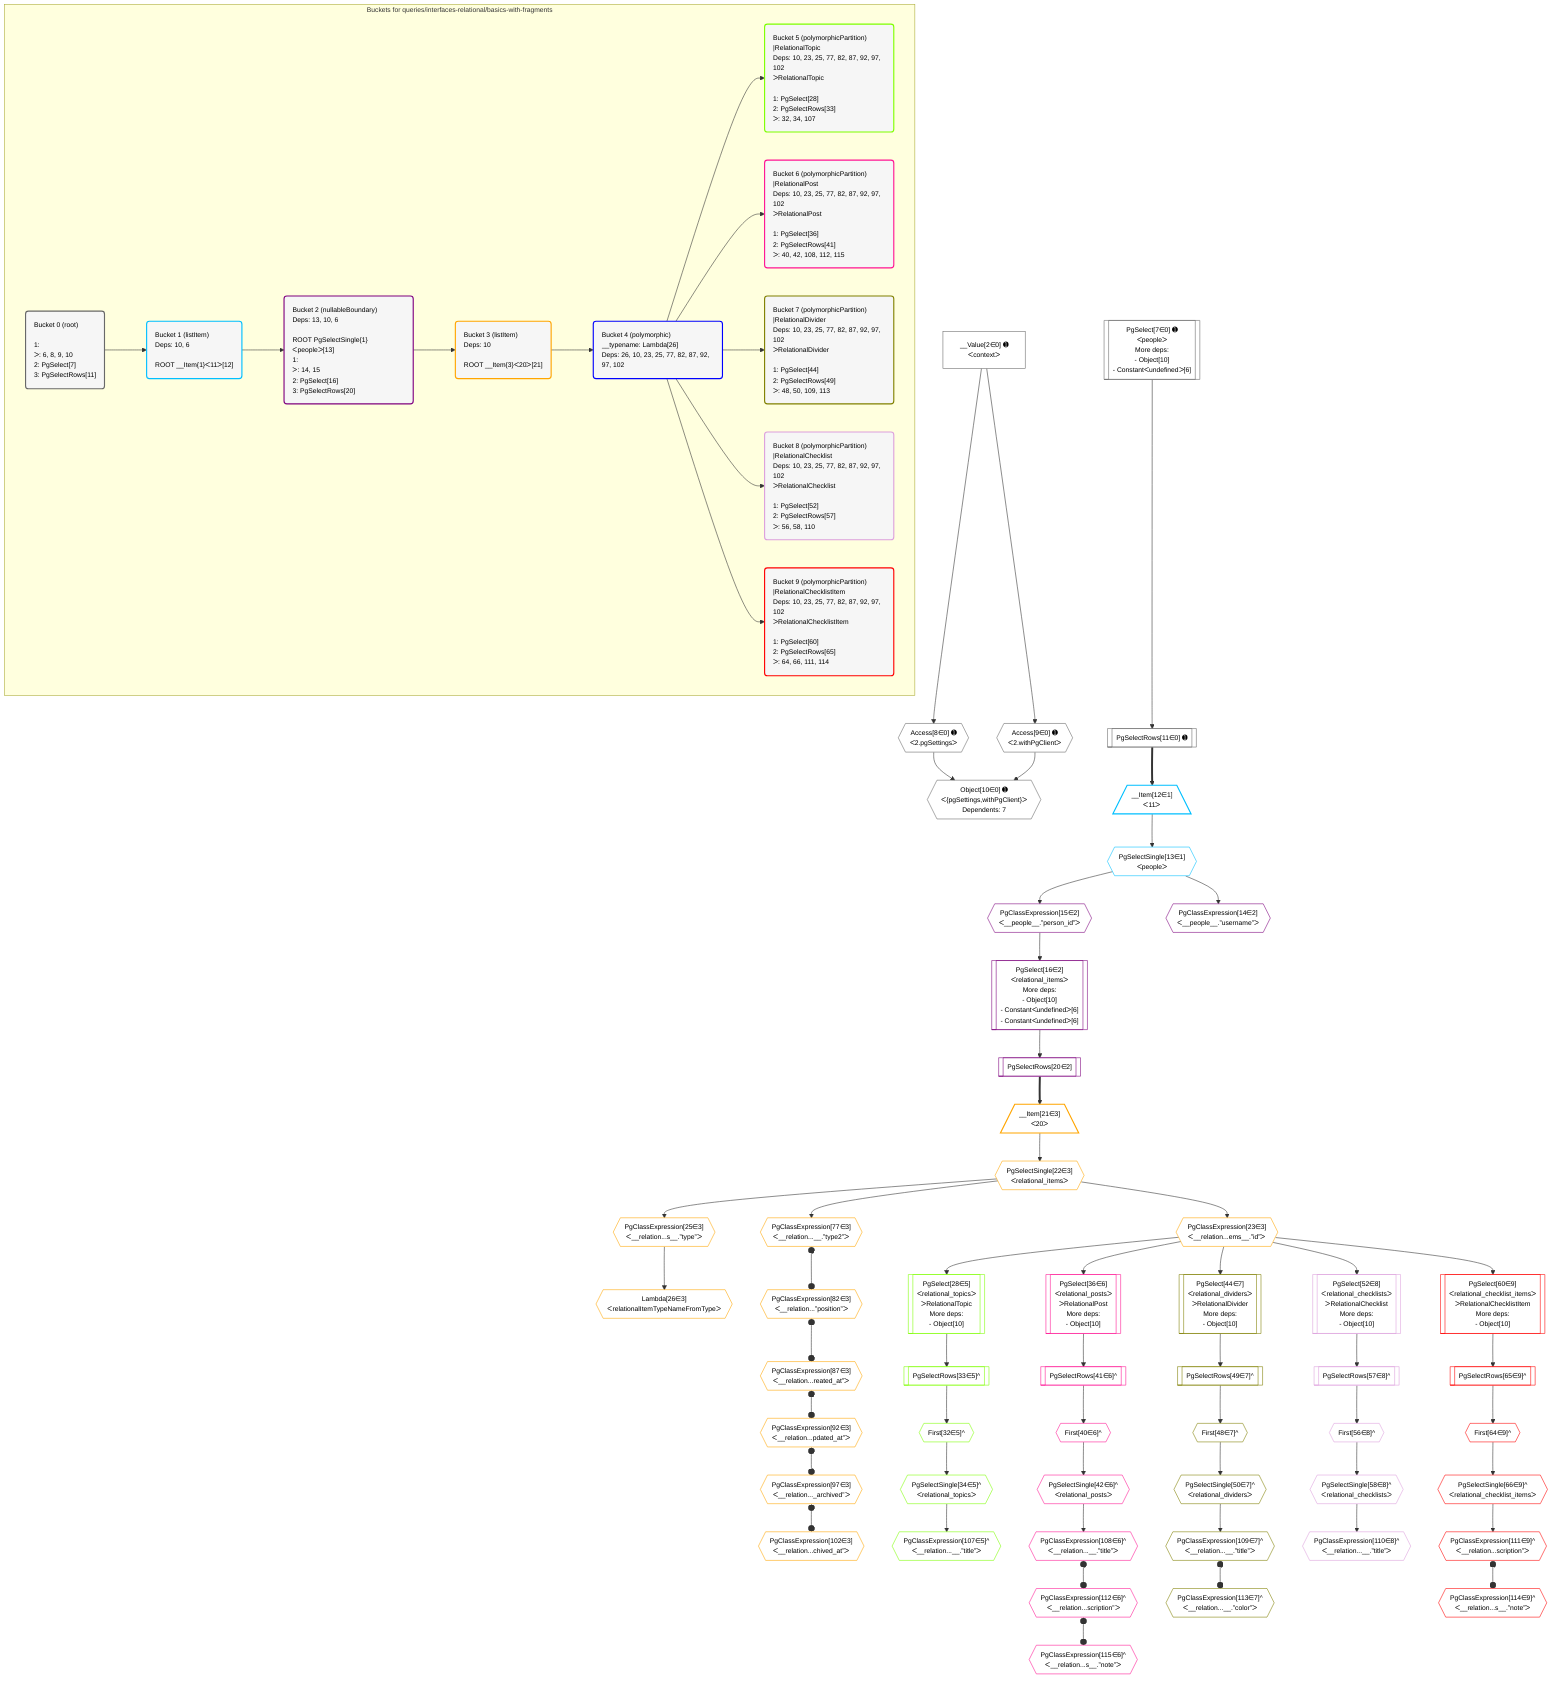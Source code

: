 %%{init: {'themeVariables': { 'fontSize': '12px'}}}%%
graph TD
    classDef path fill:#eee,stroke:#000,color:#000
    classDef plan fill:#fff,stroke-width:1px,color:#000
    classDef itemplan fill:#fff,stroke-width:2px,color:#000
    classDef unbatchedplan fill:#dff,stroke-width:1px,color:#000
    classDef sideeffectplan fill:#fcc,stroke-width:2px,color:#000
    classDef bucket fill:#f6f6f6,color:#000,stroke-width:2px,text-align:left

    subgraph "Buckets for queries/interfaces-relational/basics-with-fragments"
    Bucket0("Bucket 0 (root)<br /><br />1: <br />ᐳ: 6, 8, 9, 10<br />2: PgSelect[7]<br />3: PgSelectRows[11]"):::bucket
    Bucket1("Bucket 1 (listItem)<br />Deps: 10, 6<br /><br />ROOT __Item{1}ᐸ11ᐳ[12]"):::bucket
    Bucket2("Bucket 2 (nullableBoundary)<br />Deps: 13, 10, 6<br /><br />ROOT PgSelectSingle{1}ᐸpeopleᐳ[13]<br />1: <br />ᐳ: 14, 15<br />2: PgSelect[16]<br />3: PgSelectRows[20]"):::bucket
    Bucket3("Bucket 3 (listItem)<br />Deps: 10<br /><br />ROOT __Item{3}ᐸ20ᐳ[21]"):::bucket
    Bucket4("Bucket 4 (polymorphic)<br />__typename: Lambda[26]<br />Deps: 26, 10, 23, 25, 77, 82, 87, 92, 97, 102"):::bucket
    Bucket5("Bucket 5 (polymorphicPartition)<br />|RelationalTopic<br />Deps: 10, 23, 25, 77, 82, 87, 92, 97, 102<br />ᐳRelationalTopic<br /><br />1: PgSelect[28]<br />2: PgSelectRows[33]<br />ᐳ: 32, 34, 107"):::bucket
    Bucket6("Bucket 6 (polymorphicPartition)<br />|RelationalPost<br />Deps: 10, 23, 25, 77, 82, 87, 92, 97, 102<br />ᐳRelationalPost<br /><br />1: PgSelect[36]<br />2: PgSelectRows[41]<br />ᐳ: 40, 42, 108, 112, 115"):::bucket
    Bucket7("Bucket 7 (polymorphicPartition)<br />|RelationalDivider<br />Deps: 10, 23, 25, 77, 82, 87, 92, 97, 102<br />ᐳRelationalDivider<br /><br />1: PgSelect[44]<br />2: PgSelectRows[49]<br />ᐳ: 48, 50, 109, 113"):::bucket
    Bucket8("Bucket 8 (polymorphicPartition)<br />|RelationalChecklist<br />Deps: 10, 23, 25, 77, 82, 87, 92, 97, 102<br />ᐳRelationalChecklist<br /><br />1: PgSelect[52]<br />2: PgSelectRows[57]<br />ᐳ: 56, 58, 110"):::bucket
    Bucket9("Bucket 9 (polymorphicPartition)<br />|RelationalChecklistItem<br />Deps: 10, 23, 25, 77, 82, 87, 92, 97, 102<br />ᐳRelationalChecklistItem<br /><br />1: PgSelect[60]<br />2: PgSelectRows[65]<br />ᐳ: 64, 66, 111, 114"):::bucket
    end
    Bucket0 --> Bucket1
    Bucket1 --> Bucket2
    Bucket2 --> Bucket3
    Bucket3 --> Bucket4
    Bucket4 --> Bucket5 & Bucket6 & Bucket7 & Bucket8 & Bucket9

    %% plan dependencies
    PgSelect7[["PgSelect[7∈0] ➊<br />ᐸpeopleᐳ<br />More deps:<br />- Object[10]<br />- Constantᐸundefinedᐳ[6]"]]:::plan
    Object10{{"Object[10∈0] ➊<br />ᐸ{pgSettings,withPgClient}ᐳ<br />Dependents: 7"}}:::plan
    Access8{{"Access[8∈0] ➊<br />ᐸ2.pgSettingsᐳ"}}:::plan
    Access9{{"Access[9∈0] ➊<br />ᐸ2.withPgClientᐳ"}}:::plan
    Access8 & Access9 --> Object10
    __Value2["__Value[2∈0] ➊<br />ᐸcontextᐳ"]:::plan
    __Value2 --> Access8
    __Value2 --> Access9
    PgSelectRows11[["PgSelectRows[11∈0] ➊"]]:::plan
    PgSelect7 --> PgSelectRows11
    __Item12[/"__Item[12∈1]<br />ᐸ11ᐳ"\]:::itemplan
    PgSelectRows11 ==> __Item12
    PgSelectSingle13{{"PgSelectSingle[13∈1]<br />ᐸpeopleᐳ"}}:::plan
    __Item12 --> PgSelectSingle13
    PgSelect16[["PgSelect[16∈2]<br />ᐸrelational_itemsᐳ<br />More deps:<br />- Object[10]<br />- Constantᐸundefinedᐳ[6]<br />- Constantᐸundefinedᐳ[6]"]]:::plan
    PgClassExpression15{{"PgClassExpression[15∈2]<br />ᐸ__people__.”person_id”ᐳ"}}:::plan
    PgClassExpression15 --> PgSelect16
    PgClassExpression14{{"PgClassExpression[14∈2]<br />ᐸ__people__.”username”ᐳ"}}:::plan
    PgSelectSingle13 --> PgClassExpression14
    PgSelectSingle13 --> PgClassExpression15
    PgSelectRows20[["PgSelectRows[20∈2]"]]:::plan
    PgSelect16 --> PgSelectRows20
    __Item21[/"__Item[21∈3]<br />ᐸ20ᐳ"\]:::itemplan
    PgSelectRows20 ==> __Item21
    PgSelectSingle22{{"PgSelectSingle[22∈3]<br />ᐸrelational_itemsᐳ"}}:::plan
    __Item21 --> PgSelectSingle22
    PgClassExpression23{{"PgClassExpression[23∈3]<br />ᐸ__relation...ems__.”id”ᐳ"}}:::plan
    PgSelectSingle22 --> PgClassExpression23
    PgClassExpression25{{"PgClassExpression[25∈3]<br />ᐸ__relation...s__.”type”ᐳ"}}:::plan
    PgSelectSingle22 --> PgClassExpression25
    Lambda26{{"Lambda[26∈3]<br />ᐸrelationalItemTypeNameFromTypeᐳ"}}:::plan
    PgClassExpression25 --> Lambda26
    PgClassExpression77{{"PgClassExpression[77∈3]<br />ᐸ__relation...__.”type2”ᐳ"}}:::plan
    PgSelectSingle22 --> PgClassExpression77
    PgClassExpression82{{"PgClassExpression[82∈3]<br />ᐸ__relation...”position”ᐳ"}}:::plan
    PgClassExpression77 o--o PgClassExpression82
    PgClassExpression87{{"PgClassExpression[87∈3]<br />ᐸ__relation...reated_at”ᐳ"}}:::plan
    PgClassExpression82 o--o PgClassExpression87
    PgClassExpression92{{"PgClassExpression[92∈3]<br />ᐸ__relation...pdated_at”ᐳ"}}:::plan
    PgClassExpression87 o--o PgClassExpression92
    PgClassExpression97{{"PgClassExpression[97∈3]<br />ᐸ__relation..._archived”ᐳ"}}:::plan
    PgClassExpression92 o--o PgClassExpression97
    PgClassExpression102{{"PgClassExpression[102∈3]<br />ᐸ__relation...chived_at”ᐳ"}}:::plan
    PgClassExpression97 o--o PgClassExpression102
    PgSelect28[["PgSelect[28∈5]<br />ᐸrelational_topicsᐳ<br />ᐳRelationalTopic<br />More deps:<br />- Object[10]"]]:::plan
    PgClassExpression23 --> PgSelect28
    First32{{"First[32∈5]^"}}:::plan
    PgSelectRows33[["PgSelectRows[33∈5]^"]]:::plan
    PgSelectRows33 --> First32
    PgSelect28 --> PgSelectRows33
    PgSelectSingle34{{"PgSelectSingle[34∈5]^<br />ᐸrelational_topicsᐳ"}}:::plan
    First32 --> PgSelectSingle34
    PgClassExpression107{{"PgClassExpression[107∈5]^<br />ᐸ__relation...__.”title”ᐳ"}}:::plan
    PgSelectSingle34 --> PgClassExpression107
    PgSelect36[["PgSelect[36∈6]<br />ᐸrelational_postsᐳ<br />ᐳRelationalPost<br />More deps:<br />- Object[10]"]]:::plan
    PgClassExpression23 --> PgSelect36
    First40{{"First[40∈6]^"}}:::plan
    PgSelectRows41[["PgSelectRows[41∈6]^"]]:::plan
    PgSelectRows41 --> First40
    PgSelect36 --> PgSelectRows41
    PgSelectSingle42{{"PgSelectSingle[42∈6]^<br />ᐸrelational_postsᐳ"}}:::plan
    First40 --> PgSelectSingle42
    PgClassExpression108{{"PgClassExpression[108∈6]^<br />ᐸ__relation...__.”title”ᐳ"}}:::plan
    PgSelectSingle42 --> PgClassExpression108
    PgClassExpression112{{"PgClassExpression[112∈6]^<br />ᐸ__relation...scription”ᐳ"}}:::plan
    PgClassExpression108 o--o PgClassExpression112
    PgClassExpression115{{"PgClassExpression[115∈6]^<br />ᐸ__relation...s__.”note”ᐳ"}}:::plan
    PgClassExpression112 o--o PgClassExpression115
    PgSelect44[["PgSelect[44∈7]<br />ᐸrelational_dividersᐳ<br />ᐳRelationalDivider<br />More deps:<br />- Object[10]"]]:::plan
    PgClassExpression23 --> PgSelect44
    First48{{"First[48∈7]^"}}:::plan
    PgSelectRows49[["PgSelectRows[49∈7]^"]]:::plan
    PgSelectRows49 --> First48
    PgSelect44 --> PgSelectRows49
    PgSelectSingle50{{"PgSelectSingle[50∈7]^<br />ᐸrelational_dividersᐳ"}}:::plan
    First48 --> PgSelectSingle50
    PgClassExpression109{{"PgClassExpression[109∈7]^<br />ᐸ__relation...__.”title”ᐳ"}}:::plan
    PgSelectSingle50 --> PgClassExpression109
    PgClassExpression113{{"PgClassExpression[113∈7]^<br />ᐸ__relation...__.”color”ᐳ"}}:::plan
    PgClassExpression109 o--o PgClassExpression113
    PgSelect52[["PgSelect[52∈8]<br />ᐸrelational_checklistsᐳ<br />ᐳRelationalChecklist<br />More deps:<br />- Object[10]"]]:::plan
    PgClassExpression23 --> PgSelect52
    First56{{"First[56∈8]^"}}:::plan
    PgSelectRows57[["PgSelectRows[57∈8]^"]]:::plan
    PgSelectRows57 --> First56
    PgSelect52 --> PgSelectRows57
    PgSelectSingle58{{"PgSelectSingle[58∈8]^<br />ᐸrelational_checklistsᐳ"}}:::plan
    First56 --> PgSelectSingle58
    PgClassExpression110{{"PgClassExpression[110∈8]^<br />ᐸ__relation...__.”title”ᐳ"}}:::plan
    PgSelectSingle58 --> PgClassExpression110
    PgSelect60[["PgSelect[60∈9]<br />ᐸrelational_checklist_itemsᐳ<br />ᐳRelationalChecklistItem<br />More deps:<br />- Object[10]"]]:::plan
    PgClassExpression23 --> PgSelect60
    First64{{"First[64∈9]^"}}:::plan
    PgSelectRows65[["PgSelectRows[65∈9]^"]]:::plan
    PgSelectRows65 --> First64
    PgSelect60 --> PgSelectRows65
    PgSelectSingle66{{"PgSelectSingle[66∈9]^<br />ᐸrelational_checklist_itemsᐳ"}}:::plan
    First64 --> PgSelectSingle66
    PgClassExpression111{{"PgClassExpression[111∈9]^<br />ᐸ__relation...scription”ᐳ"}}:::plan
    PgSelectSingle66 --> PgClassExpression111
    PgClassExpression114{{"PgClassExpression[114∈9]^<br />ᐸ__relation...s__.”note”ᐳ"}}:::plan
    PgClassExpression111 o--o PgClassExpression114

    %% define steps
    classDef bucket0 stroke:#696969
    class Bucket0,__Value2,PgSelect7,Access8,Access9,Object10,PgSelectRows11 bucket0
    classDef bucket1 stroke:#00bfff
    class Bucket1,__Item12,PgSelectSingle13 bucket1
    classDef bucket2 stroke:#7f007f
    class Bucket2,PgClassExpression14,PgClassExpression15,PgSelect16,PgSelectRows20 bucket2
    classDef bucket3 stroke:#ffa500
    class Bucket3,__Item21,PgSelectSingle22,PgClassExpression23,PgClassExpression25,Lambda26,PgClassExpression77,PgClassExpression82,PgClassExpression87,PgClassExpression92,PgClassExpression97,PgClassExpression102 bucket3
    classDef bucket4 stroke:#0000ff
    class Bucket4 bucket4
    classDef bucket5 stroke:#7fff00
    class Bucket5,PgSelect28,First32,PgSelectRows33,PgSelectSingle34,PgClassExpression107 bucket5
    classDef bucket6 stroke:#ff1493
    class Bucket6,PgSelect36,First40,PgSelectRows41,PgSelectSingle42,PgClassExpression108,PgClassExpression112,PgClassExpression115 bucket6
    classDef bucket7 stroke:#808000
    class Bucket7,PgSelect44,First48,PgSelectRows49,PgSelectSingle50,PgClassExpression109,PgClassExpression113 bucket7
    classDef bucket8 stroke:#dda0dd
    class Bucket8,PgSelect52,First56,PgSelectRows57,PgSelectSingle58,PgClassExpression110 bucket8
    classDef bucket9 stroke:#ff0000
    class Bucket9,PgSelect60,First64,PgSelectRows65,PgSelectSingle66,PgClassExpression111,PgClassExpression114 bucket9